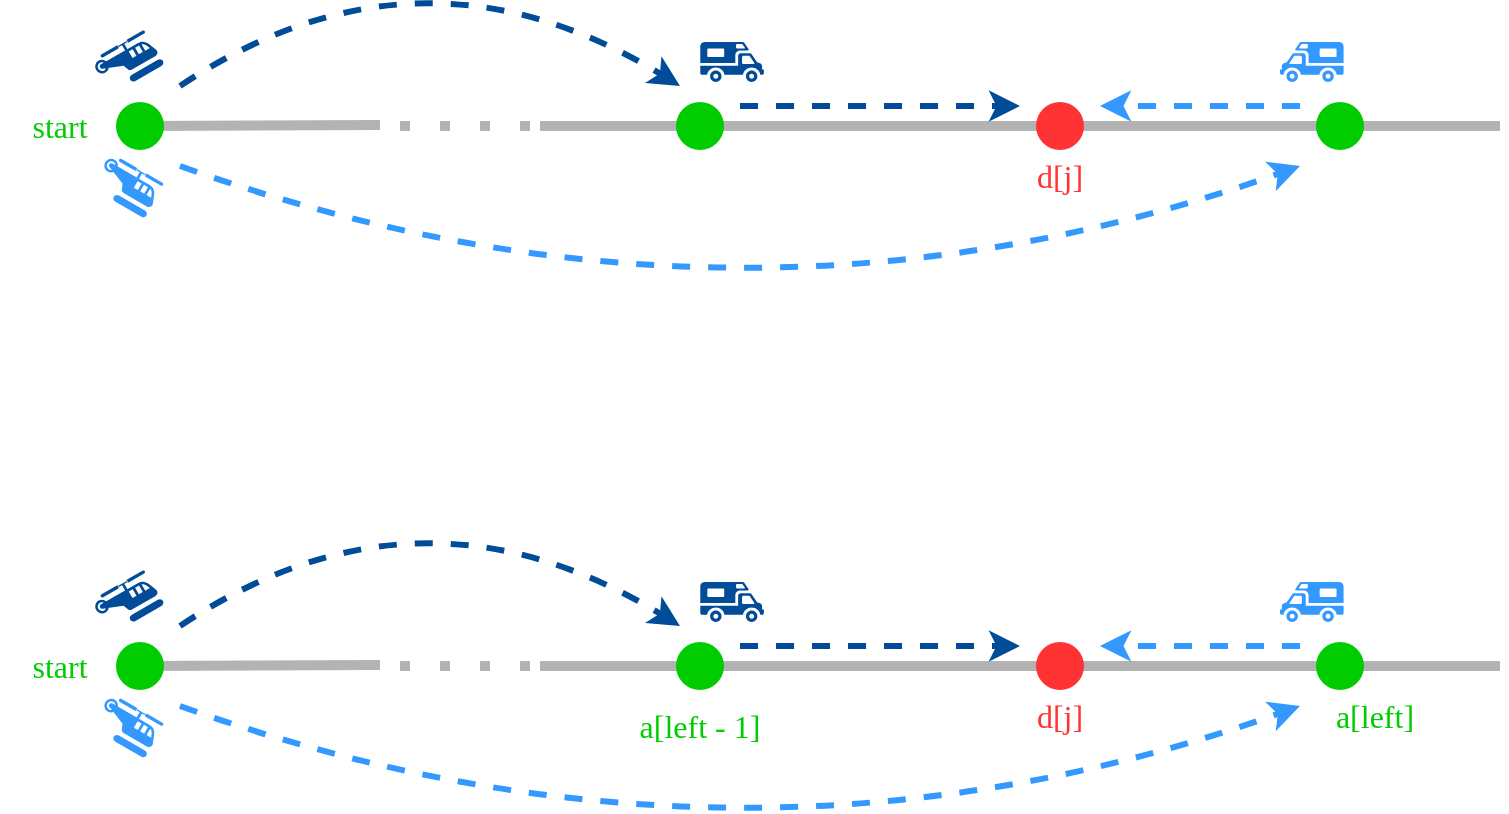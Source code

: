 <mxfile version="24.7.17">
  <diagram name="expfuel" id="blD7ZZ_PqU-iT5JnfKSL">
    <mxGraphModel dx="1208" dy="872" grid="1" gridSize="10" guides="1" tooltips="1" connect="1" arrows="1" fold="1" page="1" pageScale="1" pageWidth="980" pageHeight="690" math="0" shadow="0">
      <root>
        <mxCell id="0" />
        <mxCell id="1" parent="0" />
        <mxCell id="xJTKoWSTELKvaRM87RX5-2" value="" style="shape=mxgraph.signs.transportation.helicopter;html=1;pointerEvents=1;fillColor=#004C99;strokeColor=none;verticalLabelPosition=bottom;verticalAlign=top;align=center;rotation=-30;" vertex="1" parent="1">
          <mxGeometry x="98.25" y="238" width="31.75" height="20" as="geometry" />
        </mxCell>
        <mxCell id="xJTKoWSTELKvaRM87RX5-11" value="" style="curved=1;endArrow=classic;html=1;rounded=0;strokeColor=#004C99;strokeWidth=3;dashed=1;" edge="1" parent="1">
          <mxGeometry width="50" height="50" relative="1" as="geometry">
            <mxPoint x="140" y="260" as="sourcePoint" />
            <mxPoint x="390" y="260" as="targetPoint" />
            <Array as="points">
              <mxPoint x="260" y="180" />
            </Array>
          </mxGeometry>
        </mxCell>
        <mxCell id="xJTKoWSTELKvaRM87RX5-12" value="" style="endArrow=none;html=1;rounded=0;strokeWidth=5;strokeColor=#B3B3B3;" edge="1" parent="1" source="xJTKoWSTELKvaRM87RX5-30">
          <mxGeometry width="50" height="50" relative="1" as="geometry">
            <mxPoint x="120" y="279.5" as="sourcePoint" />
            <mxPoint x="240" y="279.5" as="targetPoint" />
          </mxGeometry>
        </mxCell>
        <mxCell id="xJTKoWSTELKvaRM87RX5-13" value="" style="endArrow=none;html=1;rounded=0;strokeWidth=5;strokeColor=#B3B3B3;" edge="1" parent="1" source="xJTKoWSTELKvaRM87RX5-19">
          <mxGeometry width="50" height="50" relative="1" as="geometry">
            <mxPoint x="360" y="280" as="sourcePoint" />
            <mxPoint x="800" y="280" as="targetPoint" />
          </mxGeometry>
        </mxCell>
        <mxCell id="xJTKoWSTELKvaRM87RX5-14" value="" style="endArrow=none;dashed=1;html=1;dashPattern=1 3;strokeWidth=5;rounded=0;strokeColor=#B3B3B3;" edge="1" parent="1">
          <mxGeometry width="50" height="50" relative="1" as="geometry">
            <mxPoint x="250" y="280" as="sourcePoint" />
            <mxPoint x="330" y="280" as="targetPoint" />
          </mxGeometry>
        </mxCell>
        <mxCell id="xJTKoWSTELKvaRM87RX5-17" value="" style="endArrow=none;html=1;rounded=0;strokeWidth=5;strokeColor=#B3B3B3;" edge="1" parent="1" target="xJTKoWSTELKvaRM87RX5-16">
          <mxGeometry width="50" height="50" relative="1" as="geometry">
            <mxPoint x="320" y="280" as="sourcePoint" />
            <mxPoint x="640" y="280" as="targetPoint" />
          </mxGeometry>
        </mxCell>
        <mxCell id="xJTKoWSTELKvaRM87RX5-20" value="" style="endArrow=none;html=1;rounded=0;strokeWidth=5;strokeColor=#B3B3B3;" edge="1" parent="1" source="xJTKoWSTELKvaRM87RX5-21" target="xJTKoWSTELKvaRM87RX5-19">
          <mxGeometry width="50" height="50" relative="1" as="geometry">
            <mxPoint x="450" y="280" as="sourcePoint" />
            <mxPoint x="840" y="280" as="targetPoint" />
          </mxGeometry>
        </mxCell>
        <mxCell id="xJTKoWSTELKvaRM87RX5-22" value="" style="endArrow=none;html=1;rounded=0;strokeWidth=5;strokeColor=#B3B3B3;" edge="1" parent="1" source="xJTKoWSTELKvaRM87RX5-16" target="xJTKoWSTELKvaRM87RX5-21">
          <mxGeometry width="50" height="50" relative="1" as="geometry">
            <mxPoint x="450" y="280" as="sourcePoint" />
            <mxPoint x="680" y="280" as="targetPoint" />
          </mxGeometry>
        </mxCell>
        <mxCell id="xJTKoWSTELKvaRM87RX5-23" value="" style="curved=1;endArrow=classic;html=1;rounded=0;strokeColor=#3399FF;strokeWidth=3;dashed=1;" edge="1" parent="1">
          <mxGeometry width="50" height="50" relative="1" as="geometry">
            <mxPoint x="140" y="300" as="sourcePoint" />
            <mxPoint x="700" y="300" as="targetPoint" />
            <Array as="points">
              <mxPoint x="420" y="400" />
            </Array>
          </mxGeometry>
        </mxCell>
        <mxCell id="xJTKoWSTELKvaRM87RX5-24" value="" style="shape=mxgraph.signs.sports.rv;html=1;pointerEvents=1;fillColor=#004C99;strokeColor=none;verticalLabelPosition=bottom;verticalAlign=top;align=center;" vertex="1" parent="1">
          <mxGeometry x="400" y="238" width="31.94" height="20" as="geometry" />
        </mxCell>
        <mxCell id="xJTKoWSTELKvaRM87RX5-25" value="" style="shape=mxgraph.signs.sports.rv;html=1;pointerEvents=1;fillColor=#3399FF;strokeColor=none;verticalLabelPosition=bottom;verticalAlign=top;align=center;flipH=1;fontColor=#3399FF;" vertex="1" parent="1">
          <mxGeometry x="690" y="238" width="31.94" height="20" as="geometry" />
        </mxCell>
        <mxCell id="xJTKoWSTELKvaRM87RX5-26" value="" style="shape=mxgraph.signs.transportation.helicopter;html=1;pointerEvents=1;fillColor=#3399FF;strokeColor=none;verticalLabelPosition=bottom;verticalAlign=top;align=center;rotation=30;fontColor=#3399FF;" vertex="1" parent="1">
          <mxGeometry x="98.25" y="300" width="31.75" height="20" as="geometry" />
        </mxCell>
        <mxCell id="xJTKoWSTELKvaRM87RX5-16" value="" style="shape=waypoint;sketch=0;fillStyle=solid;size=6;pointerEvents=1;points=[];fillColor=none;resizable=0;rotatable=0;perimeter=centerPerimeter;snapToPoint=1;strokeWidth=10;strokeColor=#00CC00;" vertex="1" parent="1">
          <mxGeometry x="390" y="270" width="20" height="20" as="geometry" />
        </mxCell>
        <mxCell id="xJTKoWSTELKvaRM87RX5-19" value="" style="shape=waypoint;sketch=0;fillStyle=solid;size=6;pointerEvents=1;points=[];fillColor=none;resizable=0;rotatable=0;perimeter=centerPerimeter;snapToPoint=1;strokeWidth=10;strokeColor=#00CC00;" vertex="1" parent="1">
          <mxGeometry x="710" y="270" width="20" height="20" as="geometry" />
        </mxCell>
        <mxCell id="xJTKoWSTELKvaRM87RX5-21" value="" style="shape=waypoint;sketch=0;fillStyle=solid;size=6;pointerEvents=1;points=[];fillColor=none;resizable=0;rotatable=0;perimeter=centerPerimeter;snapToPoint=1;strokeWidth=10;strokeColor=#FF3333;" vertex="1" parent="1">
          <mxGeometry x="570" y="270" width="20" height="20" as="geometry" />
        </mxCell>
        <mxCell id="xJTKoWSTELKvaRM87RX5-27" value="d[j]" style="text;html=1;align=center;verticalAlign=middle;whiteSpace=wrap;rounded=0;fontSize=16;fontFamily=consolas;fontColor=#FF3333;" vertex="1" parent="1">
          <mxGeometry x="549.25" y="290" width="61.5" height="30" as="geometry" />
        </mxCell>
        <mxCell id="xJTKoWSTELKvaRM87RX5-31" value="" style="endArrow=none;html=1;rounded=0;strokeWidth=5;strokeColor=#999999;" edge="1" parent="1" target="xJTKoWSTELKvaRM87RX5-30">
          <mxGeometry width="50" height="50" relative="1" as="geometry">
            <mxPoint x="120" y="279.5" as="sourcePoint" />
            <mxPoint x="240" y="279.5" as="targetPoint" />
          </mxGeometry>
        </mxCell>
        <mxCell id="xJTKoWSTELKvaRM87RX5-30" value="" style="shape=waypoint;sketch=0;fillStyle=solid;size=6;pointerEvents=1;points=[];fillColor=none;resizable=0;rotatable=0;perimeter=centerPerimeter;snapToPoint=1;strokeWidth=10;strokeColor=#00CC00;" vertex="1" parent="1">
          <mxGeometry x="110" y="270" width="20" height="20" as="geometry" />
        </mxCell>
        <mxCell id="xJTKoWSTELKvaRM87RX5-32" value="" style="endArrow=classic;html=1;rounded=0;strokeColor=#004C99;strokeWidth=3;dashed=1;" edge="1" parent="1">
          <mxGeometry width="50" height="50" relative="1" as="geometry">
            <mxPoint x="420" y="270" as="sourcePoint" />
            <mxPoint x="560" y="270" as="targetPoint" />
          </mxGeometry>
        </mxCell>
        <mxCell id="xJTKoWSTELKvaRM87RX5-34" value="" style="endArrow=classic;html=1;rounded=0;strokeColor=#3399FF;strokeWidth=3;dashed=1;" edge="1" parent="1">
          <mxGeometry width="50" height="50" relative="1" as="geometry">
            <mxPoint x="700" y="270" as="sourcePoint" />
            <mxPoint x="600" y="270" as="targetPoint" />
          </mxGeometry>
        </mxCell>
        <mxCell id="xJTKoWSTELKvaRM87RX5-35" value="start" style="text;html=1;align=center;verticalAlign=middle;whiteSpace=wrap;rounded=0;fontFamily=consolas;fontSize=16;fontColor=#00CC00;" vertex="1" parent="1">
          <mxGeometry x="50" y="265" width="60" height="30" as="geometry" />
        </mxCell>
        <mxCell id="xJTKoWSTELKvaRM87RX5-37" value="" style="shape=mxgraph.signs.transportation.helicopter;html=1;pointerEvents=1;fillColor=#004C99;strokeColor=none;verticalLabelPosition=bottom;verticalAlign=top;align=center;rotation=-30;" vertex="1" parent="1">
          <mxGeometry x="98.25" y="508" width="31.75" height="20" as="geometry" />
        </mxCell>
        <mxCell id="xJTKoWSTELKvaRM87RX5-38" value="" style="curved=1;endArrow=classic;html=1;rounded=0;strokeColor=#004C99;strokeWidth=3;dashed=1;" edge="1" parent="1">
          <mxGeometry width="50" height="50" relative="1" as="geometry">
            <mxPoint x="140" y="530" as="sourcePoint" />
            <mxPoint x="390" y="530" as="targetPoint" />
            <Array as="points">
              <mxPoint x="260" y="450" />
            </Array>
          </mxGeometry>
        </mxCell>
        <mxCell id="xJTKoWSTELKvaRM87RX5-39" value="" style="endArrow=none;html=1;rounded=0;strokeWidth=5;strokeColor=#B3B3B3;" edge="1" parent="1" source="xJTKoWSTELKvaRM87RX5-56">
          <mxGeometry width="50" height="50" relative="1" as="geometry">
            <mxPoint x="120" y="549.5" as="sourcePoint" />
            <mxPoint x="240" y="549.5" as="targetPoint" />
          </mxGeometry>
        </mxCell>
        <mxCell id="xJTKoWSTELKvaRM87RX5-40" value="" style="endArrow=none;html=1;rounded=0;strokeWidth=5;strokeColor=#B3B3B3;" edge="1" parent="1" source="xJTKoWSTELKvaRM87RX5-52">
          <mxGeometry width="50" height="50" relative="1" as="geometry">
            <mxPoint x="360" y="550" as="sourcePoint" />
            <mxPoint x="800" y="550" as="targetPoint" />
          </mxGeometry>
        </mxCell>
        <mxCell id="xJTKoWSTELKvaRM87RX5-41" value="" style="endArrow=none;dashed=1;html=1;dashPattern=1 3;strokeWidth=5;rounded=0;strokeColor=#B3B3B3;" edge="1" parent="1">
          <mxGeometry width="50" height="50" relative="1" as="geometry">
            <mxPoint x="250" y="550" as="sourcePoint" />
            <mxPoint x="330" y="550" as="targetPoint" />
          </mxGeometry>
        </mxCell>
        <mxCell id="xJTKoWSTELKvaRM87RX5-42" value="&lt;span style=&quot;font-family: consolas; font-size: 16px;&quot;&gt;a[left - 1]&lt;/span&gt;" style="text;html=1;align=center;verticalAlign=middle;whiteSpace=wrap;rounded=0;fontColor=#00CC00;" vertex="1" parent="1">
          <mxGeometry x="345" y="565" width="110" height="30" as="geometry" />
        </mxCell>
        <mxCell id="xJTKoWSTELKvaRM87RX5-43" value="" style="endArrow=none;html=1;rounded=0;strokeWidth=5;strokeColor=#B3B3B3;" edge="1" parent="1" target="xJTKoWSTELKvaRM87RX5-51">
          <mxGeometry width="50" height="50" relative="1" as="geometry">
            <mxPoint x="320" y="550" as="sourcePoint" />
            <mxPoint x="640" y="550" as="targetPoint" />
          </mxGeometry>
        </mxCell>
        <mxCell id="xJTKoWSTELKvaRM87RX5-44" value="&lt;span style=&quot;font-family: consolas; font-size: 16px;&quot;&gt;a[left&lt;/span&gt;&lt;span style=&quot;font-family: consolas; font-size: 16px; background-color: initial;&quot;&gt;]&lt;/span&gt;" style="text;html=1;align=center;verticalAlign=middle;whiteSpace=wrap;rounded=0;fontColor=#00CC00;" vertex="1" parent="1">
          <mxGeometry x="700" y="560" width="75" height="30" as="geometry" />
        </mxCell>
        <mxCell id="xJTKoWSTELKvaRM87RX5-45" value="" style="endArrow=none;html=1;rounded=0;strokeWidth=5;strokeColor=#B3B3B3;" edge="1" parent="1" source="xJTKoWSTELKvaRM87RX5-53" target="xJTKoWSTELKvaRM87RX5-52">
          <mxGeometry width="50" height="50" relative="1" as="geometry">
            <mxPoint x="450" y="550" as="sourcePoint" />
            <mxPoint x="840" y="550" as="targetPoint" />
          </mxGeometry>
        </mxCell>
        <mxCell id="xJTKoWSTELKvaRM87RX5-46" value="" style="endArrow=none;html=1;rounded=0;strokeWidth=5;strokeColor=#B3B3B3;" edge="1" parent="1" source="xJTKoWSTELKvaRM87RX5-51" target="xJTKoWSTELKvaRM87RX5-53">
          <mxGeometry width="50" height="50" relative="1" as="geometry">
            <mxPoint x="450" y="550" as="sourcePoint" />
            <mxPoint x="680" y="550" as="targetPoint" />
          </mxGeometry>
        </mxCell>
        <mxCell id="xJTKoWSTELKvaRM87RX5-47" value="" style="curved=1;endArrow=classic;html=1;rounded=0;strokeColor=#3399FF;strokeWidth=3;dashed=1;" edge="1" parent="1">
          <mxGeometry width="50" height="50" relative="1" as="geometry">
            <mxPoint x="140" y="570" as="sourcePoint" />
            <mxPoint x="700" y="570" as="targetPoint" />
            <Array as="points">
              <mxPoint x="420" y="670" />
            </Array>
          </mxGeometry>
        </mxCell>
        <mxCell id="xJTKoWSTELKvaRM87RX5-48" value="" style="shape=mxgraph.signs.sports.rv;html=1;pointerEvents=1;fillColor=#004C99;strokeColor=none;verticalLabelPosition=bottom;verticalAlign=top;align=center;" vertex="1" parent="1">
          <mxGeometry x="400" y="508" width="31.94" height="20" as="geometry" />
        </mxCell>
        <mxCell id="xJTKoWSTELKvaRM87RX5-49" value="" style="shape=mxgraph.signs.sports.rv;html=1;pointerEvents=1;fillColor=#3399FF;strokeColor=none;verticalLabelPosition=bottom;verticalAlign=top;align=center;flipH=1;fontColor=#3399FF;" vertex="1" parent="1">
          <mxGeometry x="690" y="508" width="31.94" height="20" as="geometry" />
        </mxCell>
        <mxCell id="xJTKoWSTELKvaRM87RX5-50" value="" style="shape=mxgraph.signs.transportation.helicopter;html=1;pointerEvents=1;fillColor=#3399FF;strokeColor=none;verticalLabelPosition=bottom;verticalAlign=top;align=center;rotation=30;fontColor=#3399FF;" vertex="1" parent="1">
          <mxGeometry x="98.25" y="570" width="31.75" height="20" as="geometry" />
        </mxCell>
        <mxCell id="xJTKoWSTELKvaRM87RX5-51" value="" style="shape=waypoint;sketch=0;fillStyle=solid;size=6;pointerEvents=1;points=[];fillColor=none;resizable=0;rotatable=0;perimeter=centerPerimeter;snapToPoint=1;strokeWidth=10;strokeColor=#00CC00;" vertex="1" parent="1">
          <mxGeometry x="390" y="540" width="20" height="20" as="geometry" />
        </mxCell>
        <mxCell id="xJTKoWSTELKvaRM87RX5-52" value="" style="shape=waypoint;sketch=0;fillStyle=solid;size=6;pointerEvents=1;points=[];fillColor=none;resizable=0;rotatable=0;perimeter=centerPerimeter;snapToPoint=1;strokeWidth=10;strokeColor=#00CC00;" vertex="1" parent="1">
          <mxGeometry x="710" y="540" width="20" height="20" as="geometry" />
        </mxCell>
        <mxCell id="xJTKoWSTELKvaRM87RX5-53" value="" style="shape=waypoint;sketch=0;fillStyle=solid;size=6;pointerEvents=1;points=[];fillColor=none;resizable=0;rotatable=0;perimeter=centerPerimeter;snapToPoint=1;strokeWidth=10;strokeColor=#FF3333;" vertex="1" parent="1">
          <mxGeometry x="570" y="540" width="20" height="20" as="geometry" />
        </mxCell>
        <mxCell id="xJTKoWSTELKvaRM87RX5-54" value="d[j]" style="text;html=1;align=center;verticalAlign=middle;whiteSpace=wrap;rounded=0;fontSize=16;fontFamily=consolas;fontColor=#FF3333;" vertex="1" parent="1">
          <mxGeometry x="549.25" y="560" width="61.5" height="30" as="geometry" />
        </mxCell>
        <mxCell id="xJTKoWSTELKvaRM87RX5-55" value="" style="endArrow=none;html=1;rounded=0;strokeWidth=5;strokeColor=#999999;" edge="1" parent="1" target="xJTKoWSTELKvaRM87RX5-56">
          <mxGeometry width="50" height="50" relative="1" as="geometry">
            <mxPoint x="120" y="549.5" as="sourcePoint" />
            <mxPoint x="240" y="549.5" as="targetPoint" />
          </mxGeometry>
        </mxCell>
        <mxCell id="xJTKoWSTELKvaRM87RX5-56" value="" style="shape=waypoint;sketch=0;fillStyle=solid;size=6;pointerEvents=1;points=[];fillColor=none;resizable=0;rotatable=0;perimeter=centerPerimeter;snapToPoint=1;strokeWidth=10;strokeColor=#00CC00;" vertex="1" parent="1">
          <mxGeometry x="110" y="540" width="20" height="20" as="geometry" />
        </mxCell>
        <mxCell id="xJTKoWSTELKvaRM87RX5-57" value="" style="endArrow=classic;html=1;rounded=0;strokeColor=#004C99;strokeWidth=3;dashed=1;" edge="1" parent="1">
          <mxGeometry width="50" height="50" relative="1" as="geometry">
            <mxPoint x="420" y="540" as="sourcePoint" />
            <mxPoint x="560" y="540" as="targetPoint" />
          </mxGeometry>
        </mxCell>
        <mxCell id="xJTKoWSTELKvaRM87RX5-58" value="" style="endArrow=classic;html=1;rounded=0;strokeColor=#3399FF;strokeWidth=3;dashed=1;" edge="1" parent="1">
          <mxGeometry width="50" height="50" relative="1" as="geometry">
            <mxPoint x="700" y="540" as="sourcePoint" />
            <mxPoint x="600" y="540" as="targetPoint" />
          </mxGeometry>
        </mxCell>
        <mxCell id="xJTKoWSTELKvaRM87RX5-59" value="start" style="text;html=1;align=center;verticalAlign=middle;whiteSpace=wrap;rounded=0;fontFamily=consolas;fontSize=16;fontColor=#00CC00;" vertex="1" parent="1">
          <mxGeometry x="50" y="535" width="60" height="30" as="geometry" />
        </mxCell>
      </root>
    </mxGraphModel>
  </diagram>
</mxfile>
